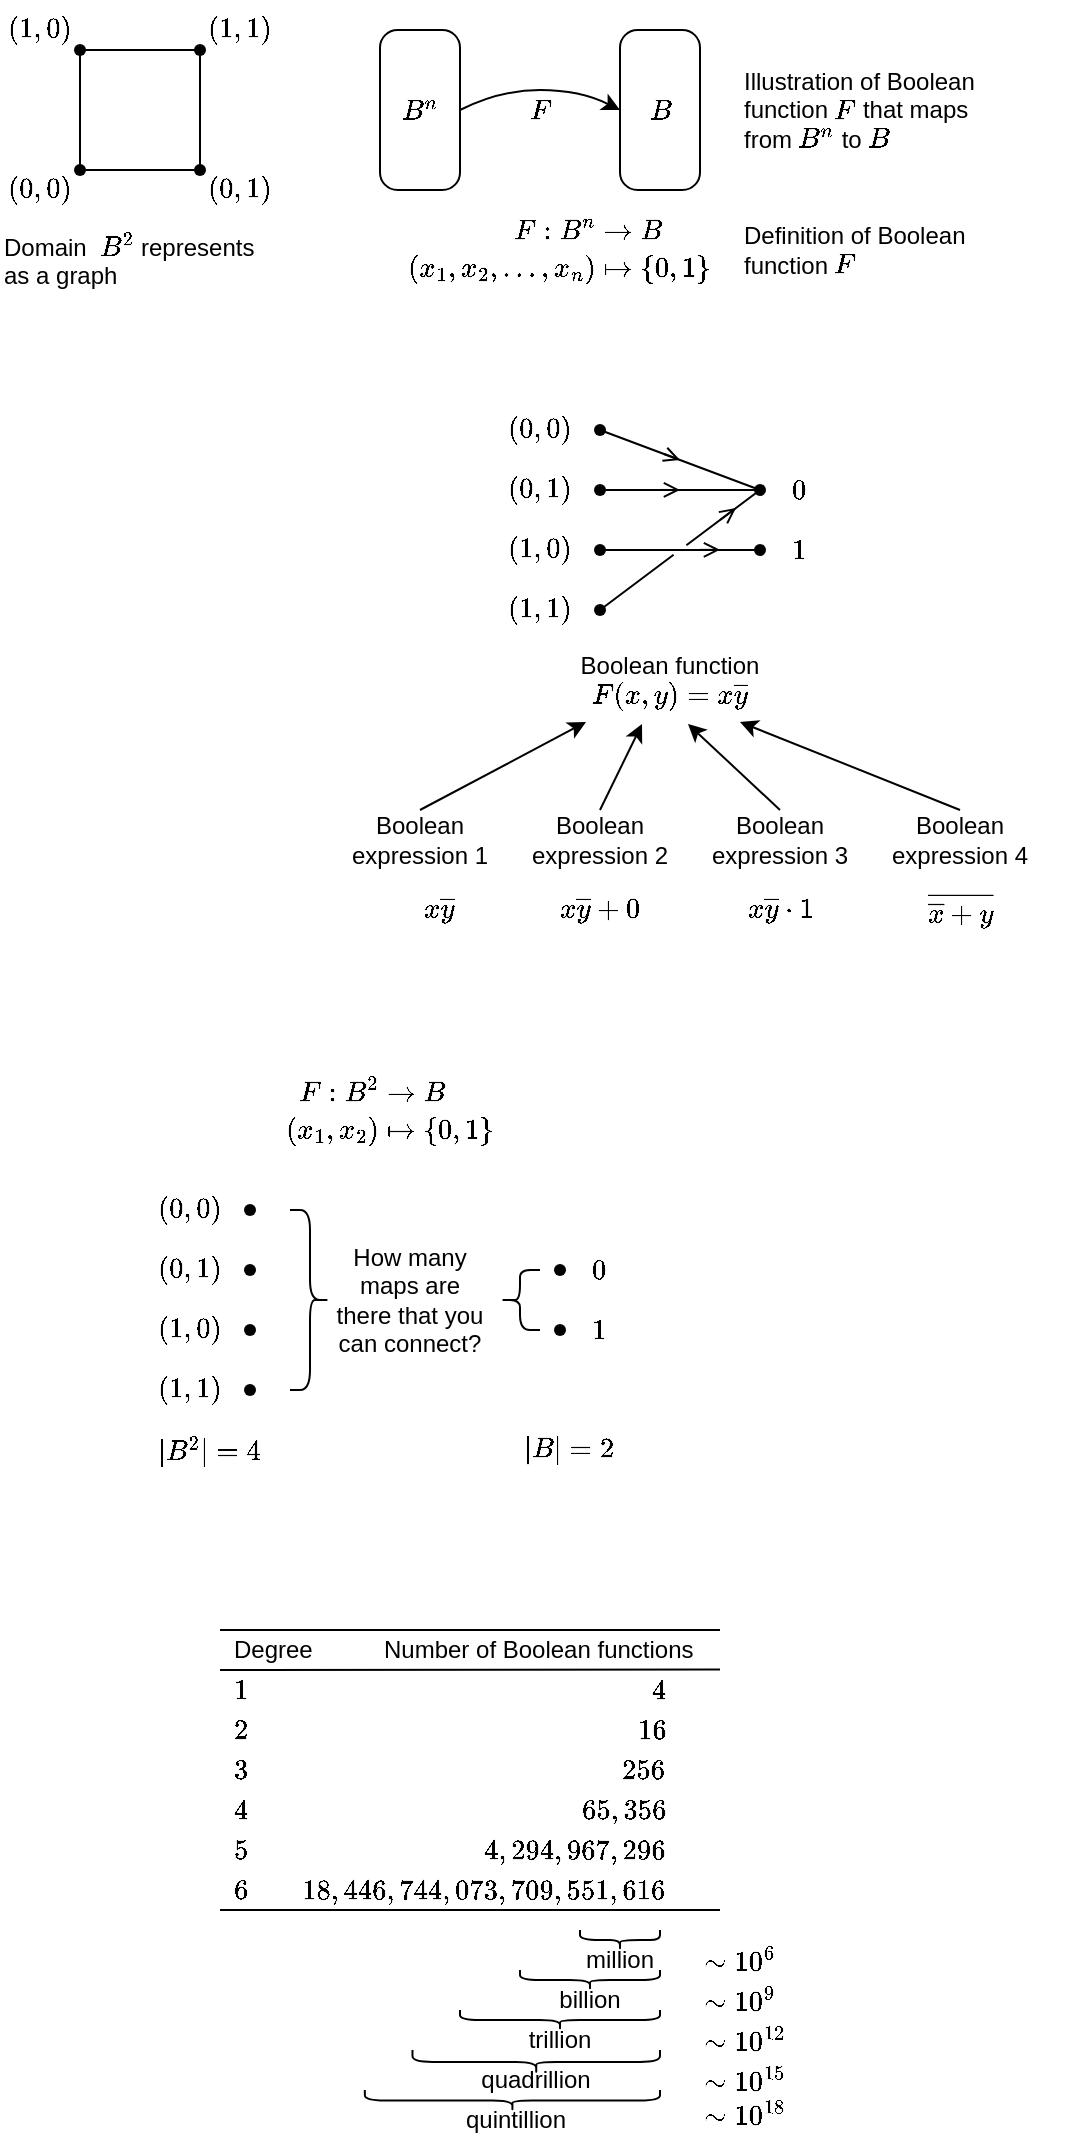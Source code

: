 <mxfile version="21.5.0" type="device">
  <diagram name="Page-1" id="YUDLeq5nMtSEQv6v1oaK">
    <mxGraphModel dx="834" dy="1719" grid="1" gridSize="10" guides="1" tooltips="1" connect="1" arrows="1" fold="1" page="1" pageScale="1" pageWidth="850" pageHeight="1100" math="1" shadow="0">
      <root>
        <mxCell id="0" />
        <mxCell id="1" parent="0" />
        <mxCell id="N5L_XsWH65uDzCeL1PVR-5" style="edgeStyle=orthogonalEdgeStyle;rounded=0;orthogonalLoop=1;jettySize=auto;html=1;endArrow=none;endFill=0;" parent="1" source="N5L_XsWH65uDzCeL1PVR-1" target="N5L_XsWH65uDzCeL1PVR-4" edge="1">
          <mxGeometry relative="1" as="geometry" />
        </mxCell>
        <mxCell id="N5L_XsWH65uDzCeL1PVR-6" style="edgeStyle=orthogonalEdgeStyle;rounded=0;orthogonalLoop=1;jettySize=auto;html=1;entryX=0.506;entryY=0.079;entryDx=0;entryDy=0;entryPerimeter=0;endArrow=none;endFill=0;" parent="1" source="N5L_XsWH65uDzCeL1PVR-1" target="N5L_XsWH65uDzCeL1PVR-2" edge="1">
          <mxGeometry relative="1" as="geometry" />
        </mxCell>
        <mxCell id="N5L_XsWH65uDzCeL1PVR-1" value="" style="shape=waypoint;sketch=0;fillStyle=solid;size=6;pointerEvents=1;points=[];fillColor=none;resizable=0;rotatable=0;perimeter=centerPerimeter;snapToPoint=1;" parent="1" vertex="1">
          <mxGeometry x="120" y="120" width="20" height="20" as="geometry" />
        </mxCell>
        <mxCell id="N5L_XsWH65uDzCeL1PVR-7" style="edgeStyle=orthogonalEdgeStyle;rounded=0;orthogonalLoop=1;jettySize=auto;html=1;endArrow=none;endFill=0;" parent="1" source="N5L_XsWH65uDzCeL1PVR-2" target="N5L_XsWH65uDzCeL1PVR-3" edge="1">
          <mxGeometry relative="1" as="geometry" />
        </mxCell>
        <mxCell id="N5L_XsWH65uDzCeL1PVR-2" value="" style="shape=waypoint;sketch=0;fillStyle=solid;size=6;pointerEvents=1;points=[];fillColor=none;resizable=0;rotatable=0;perimeter=centerPerimeter;snapToPoint=1;" parent="1" vertex="1">
          <mxGeometry x="120" y="180" width="20" height="20" as="geometry" />
        </mxCell>
        <mxCell id="N5L_XsWH65uDzCeL1PVR-8" style="edgeStyle=orthogonalEdgeStyle;rounded=0;orthogonalLoop=1;jettySize=auto;html=1;endArrow=none;endFill=0;" parent="1" source="N5L_XsWH65uDzCeL1PVR-3" target="N5L_XsWH65uDzCeL1PVR-4" edge="1">
          <mxGeometry relative="1" as="geometry" />
        </mxCell>
        <mxCell id="N5L_XsWH65uDzCeL1PVR-3" value="" style="shape=waypoint;sketch=0;fillStyle=solid;size=6;pointerEvents=1;points=[];fillColor=none;resizable=0;rotatable=0;perimeter=centerPerimeter;snapToPoint=1;" parent="1" vertex="1">
          <mxGeometry x="180" y="180" width="20" height="20" as="geometry" />
        </mxCell>
        <mxCell id="N5L_XsWH65uDzCeL1PVR-4" value="" style="shape=waypoint;sketch=0;fillStyle=solid;size=6;pointerEvents=1;points=[];fillColor=none;resizable=0;rotatable=0;perimeter=centerPerimeter;snapToPoint=1;" parent="1" vertex="1">
          <mxGeometry x="180" y="120" width="20" height="20" as="geometry" />
        </mxCell>
        <mxCell id="N5L_XsWH65uDzCeL1PVR-9" value="\((1, 0)\)" style="text;html=1;strokeColor=none;fillColor=none;align=center;verticalAlign=middle;whiteSpace=wrap;rounded=0;" parent="1" vertex="1">
          <mxGeometry x="90" y="110" width="40" height="20" as="geometry" />
        </mxCell>
        <mxCell id="N5L_XsWH65uDzCeL1PVR-10" value="\((1, 1)\)" style="text;html=1;strokeColor=none;fillColor=none;align=center;verticalAlign=middle;whiteSpace=wrap;rounded=0;" parent="1" vertex="1">
          <mxGeometry x="190" y="110" width="40" height="20" as="geometry" />
        </mxCell>
        <mxCell id="N5L_XsWH65uDzCeL1PVR-11" value="\((0, 0)\)" style="text;html=1;strokeColor=none;fillColor=none;align=center;verticalAlign=middle;whiteSpace=wrap;rounded=0;" parent="1" vertex="1">
          <mxGeometry x="90" y="190" width="40" height="20" as="geometry" />
        </mxCell>
        <mxCell id="N5L_XsWH65uDzCeL1PVR-12" value="\((0, 1)\)" style="text;html=1;strokeColor=none;fillColor=none;align=center;verticalAlign=middle;whiteSpace=wrap;rounded=0;" parent="1" vertex="1">
          <mxGeometry x="190" y="190" width="40" height="20" as="geometry" />
        </mxCell>
        <mxCell id="N5L_XsWH65uDzCeL1PVR-13" value="\(B^n\)" style="rounded=1;whiteSpace=wrap;html=1;arcSize=22;" parent="1" vertex="1">
          <mxGeometry x="280" y="120" width="40" height="80" as="geometry" />
        </mxCell>
        <mxCell id="N5L_XsWH65uDzCeL1PVR-17" value="\(B\)" style="rounded=1;whiteSpace=wrap;html=1;arcSize=22;" parent="1" vertex="1">
          <mxGeometry x="400" y="120" width="40" height="80" as="geometry" />
        </mxCell>
        <mxCell id="N5L_XsWH65uDzCeL1PVR-19" value="" style="curved=1;endArrow=classic;html=1;rounded=0;entryX=0;entryY=0.5;entryDx=0;entryDy=0;exitX=1;exitY=0.5;exitDx=0;exitDy=0;endFill=1;" parent="1" source="N5L_XsWH65uDzCeL1PVR-13" target="N5L_XsWH65uDzCeL1PVR-17" edge="1">
          <mxGeometry width="50" height="50" relative="1" as="geometry">
            <mxPoint x="330" y="180" as="sourcePoint" />
            <mxPoint x="380" y="130" as="targetPoint" />
            <Array as="points">
              <mxPoint x="340" y="150" />
              <mxPoint x="380" y="150" />
            </Array>
          </mxGeometry>
        </mxCell>
        <mxCell id="N5L_XsWH65uDzCeL1PVR-20" value="\(F\)" style="text;html=1;strokeColor=none;fillColor=none;align=center;verticalAlign=middle;whiteSpace=wrap;rounded=0;" parent="1" vertex="1">
          <mxGeometry x="340" y="150" width="40" height="20" as="geometry" />
        </mxCell>
        <mxCell id="N5L_XsWH65uDzCeL1PVR-21" value="\[&lt;br&gt;\begin{align*}&lt;br&gt;F: B^n &amp;amp;\rightarrow B \\&lt;br&gt;(x_1, x_2, \ldots, x_n) &amp;amp;\mapsto \{0, 1\}&lt;br&gt;\end{align*}\]" style="text;html=1;strokeColor=none;fillColor=none;align=center;verticalAlign=middle;whiteSpace=wrap;rounded=0;" parent="1" vertex="1">
          <mxGeometry x="310" y="220" width="120" height="20" as="geometry" />
        </mxCell>
        <mxCell id="N5L_XsWH65uDzCeL1PVR-22" value="Domain&amp;nbsp; \(B^2\) represents as a graph" style="text;html=1;strokeColor=none;fillColor=none;align=left;verticalAlign=middle;whiteSpace=wrap;rounded=0;" parent="1" vertex="1">
          <mxGeometry x="90" y="220" width="130" height="30" as="geometry" />
        </mxCell>
        <mxCell id="N5L_XsWH65uDzCeL1PVR-23" value="Illustration of Boolean function \(F\) that maps from \(B^n\) to \(B\)" style="text;html=1;strokeColor=none;fillColor=none;align=left;verticalAlign=middle;whiteSpace=wrap;rounded=0;" parent="1" vertex="1">
          <mxGeometry x="460" y="145" width="130" height="30" as="geometry" />
        </mxCell>
        <mxCell id="N5L_XsWH65uDzCeL1PVR-25" value="Definition of Boolean function \(F\)" style="text;html=1;strokeColor=none;fillColor=none;align=left;verticalAlign=middle;whiteSpace=wrap;rounded=0;" parent="1" vertex="1">
          <mxGeometry x="460" y="215" width="130" height="30" as="geometry" />
        </mxCell>
        <mxCell id="N5L_XsWH65uDzCeL1PVR-26" value="\((1, 0)\)" style="text;html=1;strokeColor=none;fillColor=none;align=center;verticalAlign=middle;whiteSpace=wrap;rounded=0;" parent="1" vertex="1">
          <mxGeometry x="340" y="370" width="40" height="20" as="geometry" />
        </mxCell>
        <mxCell id="N5L_XsWH65uDzCeL1PVR-27" value="\((0, 0)\)" style="text;html=1;strokeColor=none;fillColor=none;align=center;verticalAlign=middle;whiteSpace=wrap;rounded=0;" parent="1" vertex="1">
          <mxGeometry x="340" y="310" width="40" height="20" as="geometry" />
        </mxCell>
        <mxCell id="N5L_XsWH65uDzCeL1PVR-28" value="\((0, 1)\)" style="text;html=1;strokeColor=none;fillColor=none;align=center;verticalAlign=middle;whiteSpace=wrap;rounded=0;" parent="1" vertex="1">
          <mxGeometry x="340" y="340" width="40" height="20" as="geometry" />
        </mxCell>
        <mxCell id="N5L_XsWH65uDzCeL1PVR-29" value="\((1, 1)\)" style="text;html=1;strokeColor=none;fillColor=none;align=center;verticalAlign=middle;whiteSpace=wrap;rounded=0;" parent="1" vertex="1">
          <mxGeometry x="340" y="400" width="40" height="20" as="geometry" />
        </mxCell>
        <mxCell id="N5L_XsWH65uDzCeL1PVR-30" value="" style="shape=waypoint;sketch=0;fillStyle=solid;size=6;pointerEvents=1;points=[];fillColor=none;resizable=0;rotatable=0;perimeter=centerPerimeter;snapToPoint=1;" parent="1" vertex="1">
          <mxGeometry x="380" y="310" width="20" height="20" as="geometry" />
        </mxCell>
        <mxCell id="N5L_XsWH65uDzCeL1PVR-46" style="edgeStyle=orthogonalEdgeStyle;rounded=0;orthogonalLoop=1;jettySize=auto;html=1;endArrow=none;endFill=0;" parent="1" source="N5L_XsWH65uDzCeL1PVR-31" target="N5L_XsWH65uDzCeL1PVR-35" edge="1">
          <mxGeometry relative="1" as="geometry" />
        </mxCell>
        <mxCell id="N5L_XsWH65uDzCeL1PVR-31" value="" style="shape=waypoint;sketch=0;fillStyle=solid;size=6;pointerEvents=1;points=[];fillColor=none;resizable=0;rotatable=0;perimeter=centerPerimeter;snapToPoint=1;" parent="1" vertex="1">
          <mxGeometry x="380" y="340" width="20" height="20" as="geometry" />
        </mxCell>
        <mxCell id="N5L_XsWH65uDzCeL1PVR-44" style="rounded=0;orthogonalLoop=1;jettySize=auto;html=1;endArrow=none;endFill=0;" parent="1" source="N5L_XsWH65uDzCeL1PVR-32" target="N5L_XsWH65uDzCeL1PVR-37" edge="1">
          <mxGeometry relative="1" as="geometry" />
        </mxCell>
        <mxCell id="N5L_XsWH65uDzCeL1PVR-32" value="" style="shape=waypoint;sketch=0;fillStyle=solid;size=6;pointerEvents=1;points=[];fillColor=none;resizable=0;rotatable=0;perimeter=centerPerimeter;snapToPoint=1;" parent="1" vertex="1">
          <mxGeometry x="380" y="370" width="20" height="20" as="geometry" />
        </mxCell>
        <mxCell id="N5L_XsWH65uDzCeL1PVR-45" style="rounded=0;orthogonalLoop=1;jettySize=auto;html=1;jumpStyle=gap;jumpSize=8;endArrow=none;endFill=0;" parent="1" source="N5L_XsWH65uDzCeL1PVR-33" target="N5L_XsWH65uDzCeL1PVR-35" edge="1">
          <mxGeometry relative="1" as="geometry" />
        </mxCell>
        <mxCell id="N5L_XsWH65uDzCeL1PVR-33" value="" style="shape=waypoint;sketch=0;fillStyle=solid;size=6;pointerEvents=1;points=[];fillColor=none;resizable=0;rotatable=0;perimeter=centerPerimeter;snapToPoint=1;" parent="1" vertex="1">
          <mxGeometry x="380" y="400" width="20" height="20" as="geometry" />
        </mxCell>
        <mxCell id="N5L_XsWH65uDzCeL1PVR-34" value="\(0\)" style="text;html=1;strokeColor=none;fillColor=none;align=center;verticalAlign=middle;whiteSpace=wrap;rounded=0;" parent="1" vertex="1">
          <mxGeometry x="480" y="340" width="20" height="20" as="geometry" />
        </mxCell>
        <mxCell id="N5L_XsWH65uDzCeL1PVR-35" value="" style="shape=waypoint;sketch=0;fillStyle=solid;size=6;pointerEvents=1;points=[];fillColor=none;resizable=0;rotatable=0;perimeter=centerPerimeter;snapToPoint=1;" parent="1" vertex="1">
          <mxGeometry x="460" y="340" width="20" height="20" as="geometry" />
        </mxCell>
        <mxCell id="N5L_XsWH65uDzCeL1PVR-36" value="\(1\)" style="text;html=1;strokeColor=none;fillColor=none;align=center;verticalAlign=middle;whiteSpace=wrap;rounded=0;" parent="1" vertex="1">
          <mxGeometry x="480" y="370" width="20" height="20" as="geometry" />
        </mxCell>
        <mxCell id="N5L_XsWH65uDzCeL1PVR-37" value="" style="shape=waypoint;sketch=0;fillStyle=solid;size=6;pointerEvents=1;points=[];fillColor=none;resizable=0;rotatable=0;perimeter=centerPerimeter;snapToPoint=1;" parent="1" vertex="1">
          <mxGeometry x="460" y="370" width="20" height="20" as="geometry" />
        </mxCell>
        <mxCell id="N5L_XsWH65uDzCeL1PVR-38" value="" style="endArrow=none;html=1;rounded=0;endFill=0;midArrow=classic;" parent="1" source="N5L_XsWH65uDzCeL1PVR-30" target="N5L_XsWH65uDzCeL1PVR-35" edge="1">
          <mxGeometry width="50" height="50" relative="1" as="geometry">
            <mxPoint x="440" y="320" as="sourcePoint" />
            <mxPoint x="490" y="270" as="targetPoint" />
          </mxGeometry>
        </mxCell>
        <mxCell id="N5L_XsWH65uDzCeL1PVR-42" value="" style="endArrow=open;html=1;rounded=0;endFill=0;midArrow=classic;" parent="1" edge="1">
          <mxGeometry width="50" height="50" relative="1" as="geometry">
            <mxPoint x="422" y="332" as="sourcePoint" />
            <mxPoint x="430" y="335" as="targetPoint" />
          </mxGeometry>
        </mxCell>
        <mxCell id="N5L_XsWH65uDzCeL1PVR-47" value="" style="endArrow=open;html=1;rounded=0;endFill=0;midArrow=classic;" parent="1" edge="1">
          <mxGeometry width="50" height="50" relative="1" as="geometry">
            <mxPoint x="420" y="349.98" as="sourcePoint" />
            <mxPoint x="430" y="349.98" as="targetPoint" />
          </mxGeometry>
        </mxCell>
        <mxCell id="N5L_XsWH65uDzCeL1PVR-48" value="" style="endArrow=open;html=1;rounded=0;endFill=0;midArrow=classic;" parent="1" edge="1">
          <mxGeometry width="50" height="50" relative="1" as="geometry">
            <mxPoint x="450" y="365" as="sourcePoint" />
            <mxPoint x="458" y="359" as="targetPoint" />
          </mxGeometry>
        </mxCell>
        <mxCell id="N5L_XsWH65uDzCeL1PVR-49" value="" style="endArrow=open;html=1;rounded=0;endFill=0;midArrow=classic;" parent="1" edge="1">
          <mxGeometry width="50" height="50" relative="1" as="geometry">
            <mxPoint x="440" y="379.93" as="sourcePoint" />
            <mxPoint x="450" y="379.93" as="targetPoint" />
          </mxGeometry>
        </mxCell>
        <mxCell id="N5L_XsWH65uDzCeL1PVR-50" value="Boolean function&lt;br&gt;\(F(x,y) = x\overline{y}\)" style="text;html=1;strokeColor=none;fillColor=none;align=center;verticalAlign=middle;whiteSpace=wrap;rounded=0;" parent="1" vertex="1">
          <mxGeometry x="370" y="430" width="110" height="30" as="geometry" />
        </mxCell>
        <mxCell id="N5L_XsWH65uDzCeL1PVR-51" value="Boolean expression 1" style="text;html=1;strokeColor=none;fillColor=none;align=center;verticalAlign=middle;whiteSpace=wrap;rounded=0;" parent="1" vertex="1">
          <mxGeometry x="260" y="510" width="80" height="30" as="geometry" />
        </mxCell>
        <mxCell id="N5L_XsWH65uDzCeL1PVR-52" value="Boolean expression 2" style="text;html=1;strokeColor=none;fillColor=none;align=center;verticalAlign=middle;whiteSpace=wrap;rounded=0;" parent="1" vertex="1">
          <mxGeometry x="350" y="510" width="80" height="30" as="geometry" />
        </mxCell>
        <mxCell id="N5L_XsWH65uDzCeL1PVR-54" value="\(x \overline{y}\)" style="text;html=1;strokeColor=none;fillColor=none;align=center;verticalAlign=middle;whiteSpace=wrap;rounded=0;" parent="1" vertex="1">
          <mxGeometry x="290" y="550" width="40" height="20" as="geometry" />
        </mxCell>
        <mxCell id="N5L_XsWH65uDzCeL1PVR-55" value="\(x \overline{y} + 0\)" style="text;html=1;strokeColor=none;fillColor=none;align=center;verticalAlign=middle;whiteSpace=wrap;rounded=0;" parent="1" vertex="1">
          <mxGeometry x="370" y="550" width="40" height="20" as="geometry" />
        </mxCell>
        <mxCell id="N5L_XsWH65uDzCeL1PVR-57" value="\(x \overline{y} \cdot 1\)" style="text;html=1;strokeColor=none;fillColor=none;align=center;verticalAlign=middle;whiteSpace=wrap;rounded=0;" parent="1" vertex="1">
          <mxGeometry x="460" y="550" width="40" height="20" as="geometry" />
        </mxCell>
        <mxCell id="N5L_XsWH65uDzCeL1PVR-58" value="Boolean expression 3" style="text;html=1;strokeColor=none;fillColor=none;align=center;verticalAlign=middle;whiteSpace=wrap;rounded=0;" parent="1" vertex="1">
          <mxGeometry x="440" y="510" width="80" height="30" as="geometry" />
        </mxCell>
        <mxCell id="N5L_XsWH65uDzCeL1PVR-59" value="Boolean expression 4" style="text;html=1;strokeColor=none;fillColor=none;align=center;verticalAlign=middle;whiteSpace=wrap;rounded=0;" parent="1" vertex="1">
          <mxGeometry x="530" y="510" width="80" height="30" as="geometry" />
        </mxCell>
        <mxCell id="N5L_XsWH65uDzCeL1PVR-60" value="\(\overline{\overline{x} +y}\)" style="text;html=1;strokeColor=none;fillColor=none;align=center;verticalAlign=middle;whiteSpace=wrap;rounded=0;" parent="1" vertex="1">
          <mxGeometry x="550" y="550" width="40" height="20" as="geometry" />
        </mxCell>
        <mxCell id="N5L_XsWH65uDzCeL1PVR-61" value="" style="endArrow=classic;html=1;rounded=0;exitX=0.5;exitY=0;exitDx=0;exitDy=0;" parent="1" source="N5L_XsWH65uDzCeL1PVR-51" edge="1">
          <mxGeometry width="50" height="50" relative="1" as="geometry">
            <mxPoint x="400" y="480" as="sourcePoint" />
            <mxPoint x="383" y="466" as="targetPoint" />
          </mxGeometry>
        </mxCell>
        <mxCell id="N5L_XsWH65uDzCeL1PVR-62" value="" style="endArrow=classic;html=1;rounded=0;exitX=0.5;exitY=0;exitDx=0;exitDy=0;" parent="1" source="N5L_XsWH65uDzCeL1PVR-52" edge="1">
          <mxGeometry width="50" height="50" relative="1" as="geometry">
            <mxPoint x="310" y="520" as="sourcePoint" />
            <mxPoint x="411" y="467" as="targetPoint" />
          </mxGeometry>
        </mxCell>
        <mxCell id="N5L_XsWH65uDzCeL1PVR-63" value="" style="endArrow=classic;html=1;rounded=0;exitX=0.5;exitY=0;exitDx=0;exitDy=0;" parent="1" source="N5L_XsWH65uDzCeL1PVR-58" edge="1">
          <mxGeometry width="50" height="50" relative="1" as="geometry">
            <mxPoint x="400" y="520" as="sourcePoint" />
            <mxPoint x="434" y="467" as="targetPoint" />
          </mxGeometry>
        </mxCell>
        <mxCell id="N5L_XsWH65uDzCeL1PVR-64" value="" style="endArrow=classic;html=1;rounded=0;exitX=0.5;exitY=0;exitDx=0;exitDy=0;" parent="1" source="N5L_XsWH65uDzCeL1PVR-59" edge="1">
          <mxGeometry width="50" height="50" relative="1" as="geometry">
            <mxPoint x="490" y="520" as="sourcePoint" />
            <mxPoint x="460" y="466" as="targetPoint" />
          </mxGeometry>
        </mxCell>
        <mxCell id="N5L_XsWH65uDzCeL1PVR-65" value="\((1, 0)\)" style="text;html=1;strokeColor=none;fillColor=none;align=center;verticalAlign=middle;whiteSpace=wrap;rounded=0;" parent="1" vertex="1">
          <mxGeometry x="165" y="760" width="40" height="20" as="geometry" />
        </mxCell>
        <mxCell id="N5L_XsWH65uDzCeL1PVR-66" value="\((0, 0)\)" style="text;html=1;strokeColor=none;fillColor=none;align=center;verticalAlign=middle;whiteSpace=wrap;rounded=0;" parent="1" vertex="1">
          <mxGeometry x="165" y="700" width="40" height="20" as="geometry" />
        </mxCell>
        <mxCell id="N5L_XsWH65uDzCeL1PVR-67" value="\((0, 1)\)" style="text;html=1;strokeColor=none;fillColor=none;align=center;verticalAlign=middle;whiteSpace=wrap;rounded=0;" parent="1" vertex="1">
          <mxGeometry x="165" y="730" width="40" height="20" as="geometry" />
        </mxCell>
        <mxCell id="N5L_XsWH65uDzCeL1PVR-68" value="\((1, 1)\)" style="text;html=1;strokeColor=none;fillColor=none;align=center;verticalAlign=middle;whiteSpace=wrap;rounded=0;" parent="1" vertex="1">
          <mxGeometry x="165" y="790" width="40" height="20" as="geometry" />
        </mxCell>
        <mxCell id="N5L_XsWH65uDzCeL1PVR-69" value="" style="shape=waypoint;sketch=0;fillStyle=solid;size=6;pointerEvents=1;points=[];fillColor=none;resizable=0;rotatable=0;perimeter=centerPerimeter;snapToPoint=1;" parent="1" vertex="1">
          <mxGeometry x="205" y="700" width="20" height="20" as="geometry" />
        </mxCell>
        <mxCell id="N5L_XsWH65uDzCeL1PVR-70" value="" style="shape=waypoint;sketch=0;fillStyle=solid;size=6;pointerEvents=1;points=[];fillColor=none;resizable=0;rotatable=0;perimeter=centerPerimeter;snapToPoint=1;" parent="1" vertex="1">
          <mxGeometry x="205" y="730" width="20" height="20" as="geometry" />
        </mxCell>
        <mxCell id="N5L_XsWH65uDzCeL1PVR-71" value="" style="shape=waypoint;sketch=0;fillStyle=solid;size=6;pointerEvents=1;points=[];fillColor=none;resizable=0;rotatable=0;perimeter=centerPerimeter;snapToPoint=1;" parent="1" vertex="1">
          <mxGeometry x="205" y="760" width="20" height="20" as="geometry" />
        </mxCell>
        <mxCell id="N5L_XsWH65uDzCeL1PVR-72" value="" style="shape=waypoint;sketch=0;fillStyle=solid;size=6;pointerEvents=1;points=[];fillColor=none;resizable=0;rotatable=0;perimeter=centerPerimeter;snapToPoint=1;" parent="1" vertex="1">
          <mxGeometry x="205" y="790" width="20" height="20" as="geometry" />
        </mxCell>
        <mxCell id="N5L_XsWH65uDzCeL1PVR-73" value="\(0\)" style="text;html=1;strokeColor=none;fillColor=none;align=center;verticalAlign=middle;whiteSpace=wrap;rounded=0;" parent="1" vertex="1">
          <mxGeometry x="380" y="730" width="20" height="20" as="geometry" />
        </mxCell>
        <mxCell id="N5L_XsWH65uDzCeL1PVR-74" value="" style="shape=waypoint;sketch=0;fillStyle=solid;size=6;pointerEvents=1;points=[];fillColor=none;resizable=0;rotatable=0;perimeter=centerPerimeter;snapToPoint=1;" parent="1" vertex="1">
          <mxGeometry x="360" y="730" width="20" height="20" as="geometry" />
        </mxCell>
        <mxCell id="N5L_XsWH65uDzCeL1PVR-75" value="\(1\)" style="text;html=1;strokeColor=none;fillColor=none;align=center;verticalAlign=middle;whiteSpace=wrap;rounded=0;" parent="1" vertex="1">
          <mxGeometry x="380" y="760" width="20" height="20" as="geometry" />
        </mxCell>
        <mxCell id="N5L_XsWH65uDzCeL1PVR-76" value="" style="shape=waypoint;sketch=0;fillStyle=solid;size=6;pointerEvents=1;points=[];fillColor=none;resizable=0;rotatable=0;perimeter=centerPerimeter;snapToPoint=1;" parent="1" vertex="1">
          <mxGeometry x="360" y="760" width="20" height="20" as="geometry" />
        </mxCell>
        <mxCell id="N5L_XsWH65uDzCeL1PVR-77" value="\(|B^2| = 4\)" style="text;html=1;strokeColor=none;fillColor=none;align=center;verticalAlign=middle;whiteSpace=wrap;rounded=0;" parent="1" vertex="1">
          <mxGeometry x="160" y="820" width="70" height="20" as="geometry" />
        </mxCell>
        <mxCell id="N5L_XsWH65uDzCeL1PVR-78" value="\(|B| = 2\)" style="text;html=1;strokeColor=none;fillColor=none;align=center;verticalAlign=middle;whiteSpace=wrap;rounded=0;" parent="1" vertex="1">
          <mxGeometry x="340" y="820" width="70" height="20" as="geometry" />
        </mxCell>
        <mxCell id="N5L_XsWH65uDzCeL1PVR-79" value="" style="shape=curlyBracket;whiteSpace=wrap;html=1;rounded=1;flipH=1;labelPosition=right;verticalLabelPosition=middle;align=left;verticalAlign=middle;size=0.5;" parent="1" vertex="1">
          <mxGeometry x="235" y="710" width="20" height="90" as="geometry" />
        </mxCell>
        <mxCell id="N5L_XsWH65uDzCeL1PVR-80" value="" style="shape=curlyBracket;whiteSpace=wrap;html=1;rounded=1;flipH=1;labelPosition=right;verticalLabelPosition=middle;align=left;verticalAlign=middle;size=0.5;rotation=-180;" parent="1" vertex="1">
          <mxGeometry x="340" y="740" width="20" height="30" as="geometry" />
        </mxCell>
        <mxCell id="N5L_XsWH65uDzCeL1PVR-81" value="How many maps are there that you can connect?" style="text;html=1;strokeColor=none;fillColor=none;align=center;verticalAlign=middle;whiteSpace=wrap;rounded=0;" parent="1" vertex="1">
          <mxGeometry x="255" y="740" width="80" height="30" as="geometry" />
        </mxCell>
        <mxCell id="N5L_XsWH65uDzCeL1PVR-82" value="\[&lt;br&gt;\begin{align*}&lt;br&gt;F: B^2 &amp;amp;\rightarrow B \\&lt;br&gt;(x_1, x_2) &amp;amp;\mapsto \{0, 1\}&lt;br&gt;\end{align*}\]" style="text;html=1;strokeColor=none;fillColor=none;align=center;verticalAlign=middle;whiteSpace=wrap;rounded=0;" parent="1" vertex="1">
          <mxGeometry x="225" y="640" width="120" height="40" as="geometry" />
        </mxCell>
        <mxCell id="N5L_XsWH65uDzCeL1PVR-83" value="Degree" style="text;html=1;strokeColor=none;fillColor=none;align=left;verticalAlign=middle;whiteSpace=wrap;rounded=0;" parent="1" vertex="1">
          <mxGeometry x="205" y="920" width="80" height="20" as="geometry" />
        </mxCell>
        <mxCell id="N5L_XsWH65uDzCeL1PVR-84" value="Number of Boolean functions" style="text;html=1;strokeColor=none;fillColor=none;align=left;verticalAlign=middle;whiteSpace=wrap;rounded=0;" parent="1" vertex="1">
          <mxGeometry x="280" y="920" width="170" height="20" as="geometry" />
        </mxCell>
        <mxCell id="N5L_XsWH65uDzCeL1PVR-85" value="" style="endArrow=none;html=1;rounded=0;entryX=1;entryY=0;entryDx=0;entryDy=0;" parent="1" target="N5L_XsWH65uDzCeL1PVR-84" edge="1">
          <mxGeometry width="50" height="50" relative="1" as="geometry">
            <mxPoint x="200" y="920" as="sourcePoint" />
            <mxPoint x="320" y="890" as="targetPoint" />
          </mxGeometry>
        </mxCell>
        <mxCell id="N5L_XsWH65uDzCeL1PVR-86" value="" style="endArrow=none;html=1;rounded=0;entryX=1;entryY=0;entryDx=0;entryDy=0;" parent="1" edge="1">
          <mxGeometry width="50" height="50" relative="1" as="geometry">
            <mxPoint x="200" y="940" as="sourcePoint" />
            <mxPoint x="450" y="939.81" as="targetPoint" />
          </mxGeometry>
        </mxCell>
        <mxCell id="N5L_XsWH65uDzCeL1PVR-87" value="\(1\)" style="text;html=1;strokeColor=none;fillColor=none;align=left;verticalAlign=middle;whiteSpace=wrap;rounded=0;" parent="1" vertex="1">
          <mxGeometry x="205" y="940" width="35" height="20" as="geometry" />
        </mxCell>
        <mxCell id="N5L_XsWH65uDzCeL1PVR-88" value="\(2\)" style="text;html=1;strokeColor=none;fillColor=none;align=left;verticalAlign=middle;whiteSpace=wrap;rounded=0;" parent="1" vertex="1">
          <mxGeometry x="205" y="960" width="35" height="20" as="geometry" />
        </mxCell>
        <mxCell id="N5L_XsWH65uDzCeL1PVR-89" value="\(3\)" style="text;html=1;strokeColor=none;fillColor=none;align=left;verticalAlign=middle;whiteSpace=wrap;rounded=0;" parent="1" vertex="1">
          <mxGeometry x="205" y="980" width="35" height="20" as="geometry" />
        </mxCell>
        <mxCell id="N5L_XsWH65uDzCeL1PVR-90" value="\(4\)" style="text;html=1;strokeColor=none;fillColor=none;align=left;verticalAlign=middle;whiteSpace=wrap;rounded=0;" parent="1" vertex="1">
          <mxGeometry x="205" y="1000" width="35" height="20" as="geometry" />
        </mxCell>
        <mxCell id="N5L_XsWH65uDzCeL1PVR-91" value="\(5\)" style="text;html=1;strokeColor=none;fillColor=none;align=left;verticalAlign=middle;whiteSpace=wrap;rounded=0;" parent="1" vertex="1">
          <mxGeometry x="205" y="1020" width="35" height="20" as="geometry" />
        </mxCell>
        <mxCell id="N5L_XsWH65uDzCeL1PVR-92" value="\(6\)" style="text;html=1;strokeColor=none;fillColor=none;align=left;verticalAlign=middle;whiteSpace=wrap;rounded=0;" parent="1" vertex="1">
          <mxGeometry x="205" y="1040" width="35" height="20" as="geometry" />
        </mxCell>
        <mxCell id="N5L_XsWH65uDzCeL1PVR-93" value="\(4\)" style="text;html=1;strokeColor=none;fillColor=none;align=right;verticalAlign=middle;whiteSpace=wrap;rounded=0;" parent="1" vertex="1">
          <mxGeometry x="390" y="940" width="35" height="20" as="geometry" />
        </mxCell>
        <mxCell id="N5L_XsWH65uDzCeL1PVR-94" value="\(16\)" style="text;html=1;strokeColor=none;fillColor=none;align=right;verticalAlign=middle;whiteSpace=wrap;rounded=0;" parent="1" vertex="1">
          <mxGeometry x="390" y="960" width="35" height="20" as="geometry" />
        </mxCell>
        <mxCell id="N5L_XsWH65uDzCeL1PVR-95" value="\(256\)" style="text;html=1;strokeColor=none;fillColor=none;align=right;verticalAlign=middle;whiteSpace=wrap;rounded=0;" parent="1" vertex="1">
          <mxGeometry x="390" y="980" width="35" height="20" as="geometry" />
        </mxCell>
        <mxCell id="N5L_XsWH65uDzCeL1PVR-96" value="\(65,356\)" style="text;html=1;strokeColor=none;fillColor=none;align=right;verticalAlign=middle;whiteSpace=wrap;rounded=0;" parent="1" vertex="1">
          <mxGeometry x="340" y="1000" width="85" height="20" as="geometry" />
        </mxCell>
        <mxCell id="N5L_XsWH65uDzCeL1PVR-98" value="\(4,294,967,296\)" style="text;html=1;strokeColor=none;fillColor=none;align=right;verticalAlign=middle;whiteSpace=wrap;rounded=0;" parent="1" vertex="1">
          <mxGeometry x="250" y="1020" width="175" height="20" as="geometry" />
        </mxCell>
        <mxCell id="N5L_XsWH65uDzCeL1PVR-99" value="\(18,446,744,073,709,551,616\)" style="text;html=1;strokeColor=none;fillColor=none;align=right;verticalAlign=middle;whiteSpace=wrap;rounded=0;" parent="1" vertex="1">
          <mxGeometry x="250" y="1040" width="175" height="20" as="geometry" />
        </mxCell>
        <mxCell id="N5L_XsWH65uDzCeL1PVR-100" value="" style="endArrow=none;html=1;rounded=0;entryX=1;entryY=0;entryDx=0;entryDy=0;" parent="1" edge="1">
          <mxGeometry width="50" height="50" relative="1" as="geometry">
            <mxPoint x="200" y="1060" as="sourcePoint" />
            <mxPoint x="450" y="1060" as="targetPoint" />
          </mxGeometry>
        </mxCell>
        <mxCell id="N5L_XsWH65uDzCeL1PVR-101" value="" style="shape=curlyBracket;whiteSpace=wrap;html=1;rounded=1;labelPosition=left;verticalLabelPosition=middle;align=right;verticalAlign=middle;rotation=-90;" parent="1" vertex="1">
          <mxGeometry x="395" y="1055" width="10" height="40" as="geometry" />
        </mxCell>
        <mxCell id="N5L_XsWH65uDzCeL1PVR-102" value="" style="shape=curlyBracket;whiteSpace=wrap;html=1;rounded=1;labelPosition=left;verticalLabelPosition=middle;align=right;verticalAlign=middle;rotation=-90;" parent="1" vertex="1">
          <mxGeometry x="380" y="1060" width="10" height="70" as="geometry" />
        </mxCell>
        <mxCell id="N5L_XsWH65uDzCeL1PVR-103" value="million" style="text;html=1;strokeColor=none;fillColor=none;align=center;verticalAlign=middle;whiteSpace=wrap;rounded=0;" parent="1" vertex="1">
          <mxGeometry x="370" y="1080" width="60" height="10" as="geometry" />
        </mxCell>
        <mxCell id="N5L_XsWH65uDzCeL1PVR-104" value="billion" style="text;html=1;strokeColor=none;fillColor=none;align=center;verticalAlign=middle;whiteSpace=wrap;rounded=0;" parent="1" vertex="1">
          <mxGeometry x="355" y="1100" width="60" height="10" as="geometry" />
        </mxCell>
        <mxCell id="N5L_XsWH65uDzCeL1PVR-105" value="" style="shape=curlyBracket;whiteSpace=wrap;html=1;rounded=1;labelPosition=left;verticalLabelPosition=middle;align=right;verticalAlign=middle;rotation=-90;" parent="1" vertex="1">
          <mxGeometry x="365" y="1065" width="10" height="100" as="geometry" />
        </mxCell>
        <mxCell id="N5L_XsWH65uDzCeL1PVR-106" value="trillion" style="text;html=1;strokeColor=none;fillColor=none;align=center;verticalAlign=middle;whiteSpace=wrap;rounded=0;" parent="1" vertex="1">
          <mxGeometry x="340" y="1120" width="60" height="10" as="geometry" />
        </mxCell>
        <mxCell id="N5L_XsWH65uDzCeL1PVR-107" value="" style="shape=curlyBracket;whiteSpace=wrap;html=1;rounded=1;labelPosition=left;verticalLabelPosition=middle;align=right;verticalAlign=middle;rotation=-90;" parent="1" vertex="1">
          <mxGeometry x="352.18" y="1074.07" width="11.87" height="123.75" as="geometry" />
        </mxCell>
        <mxCell id="N5L_XsWH65uDzCeL1PVR-108" value="" style="shape=curlyBracket;whiteSpace=wrap;html=1;rounded=1;labelPosition=left;verticalLabelPosition=middle;align=right;verticalAlign=middle;rotation=-90;" parent="1" vertex="1">
          <mxGeometry x="340.98" y="1081.45" width="10.46" height="147.58" as="geometry" />
        </mxCell>
        <mxCell id="N5L_XsWH65uDzCeL1PVR-109" value="quadrillion" style="text;html=1;strokeColor=none;fillColor=none;align=center;verticalAlign=middle;whiteSpace=wrap;rounded=0;" parent="1" vertex="1">
          <mxGeometry x="328.11" y="1140" width="60" height="10" as="geometry" />
        </mxCell>
        <mxCell id="N5L_XsWH65uDzCeL1PVR-110" value="quintillion" style="text;html=1;strokeColor=none;fillColor=none;align=center;verticalAlign=middle;whiteSpace=wrap;rounded=0;" parent="1" vertex="1">
          <mxGeometry x="317.65" y="1160" width="60" height="10" as="geometry" />
        </mxCell>
        <mxCell id="N5L_XsWH65uDzCeL1PVR-112" value="\(\sim 10^6\)" style="text;html=1;strokeColor=none;fillColor=none;align=left;verticalAlign=middle;whiteSpace=wrap;rounded=0;" parent="1" vertex="1">
          <mxGeometry x="440" y="1077.03" width="70" height="15.93" as="geometry" />
        </mxCell>
        <mxCell id="N5L_XsWH65uDzCeL1PVR-113" value="\(\sim 10^9\)" style="text;html=1;strokeColor=none;fillColor=none;align=left;verticalAlign=middle;whiteSpace=wrap;rounded=0;" parent="1" vertex="1">
          <mxGeometry x="440" y="1097.03" width="70" height="15.93" as="geometry" />
        </mxCell>
        <mxCell id="N5L_XsWH65uDzCeL1PVR-114" value="\(\sim 10^{12}\)" style="text;html=1;strokeColor=none;fillColor=none;align=left;verticalAlign=middle;whiteSpace=wrap;rounded=0;" parent="1" vertex="1">
          <mxGeometry x="440" y="1117.03" width="70" height="15.93" as="geometry" />
        </mxCell>
        <mxCell id="N5L_XsWH65uDzCeL1PVR-115" value="\(\sim 10^{15}\)" style="text;html=1;strokeColor=none;fillColor=none;align=left;verticalAlign=middle;whiteSpace=wrap;rounded=0;" parent="1" vertex="1">
          <mxGeometry x="440" y="1137.03" width="70" height="15.93" as="geometry" />
        </mxCell>
        <mxCell id="N5L_XsWH65uDzCeL1PVR-116" value="\(\sim 10^{18}\)" style="text;html=1;strokeColor=none;fillColor=none;align=left;verticalAlign=middle;whiteSpace=wrap;rounded=0;" parent="1" vertex="1">
          <mxGeometry x="440" y="1154.07" width="70" height="15.93" as="geometry" />
        </mxCell>
      </root>
    </mxGraphModel>
  </diagram>
</mxfile>
